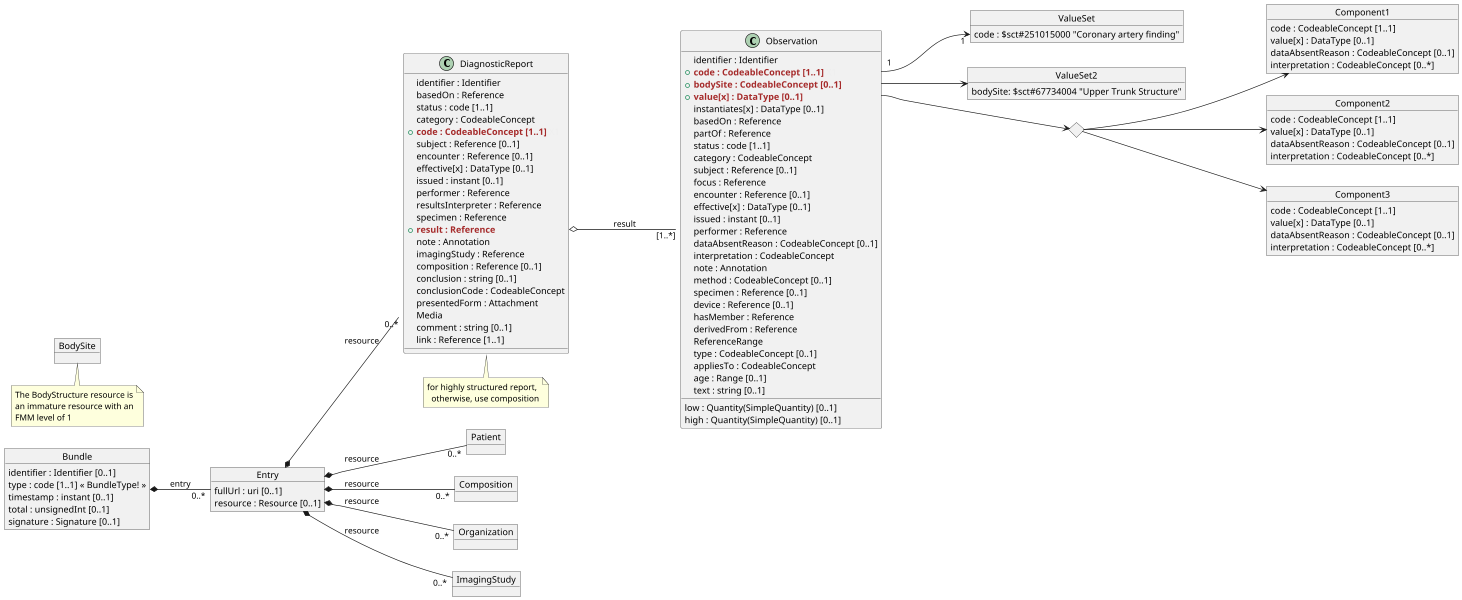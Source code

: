 @startuml PERT
'https://plantuml.com/object-diagram

scale 600 height
hide @unlinked

left to right direction

object Bundle {
    identifier : Identifier [0..1]
    type : code [1..1] « BundleType! »
    timestamp : instant [0..1]
    total : unsignedInt [0..1]
    signature : Signature [0..1]
}

object Entry {
    fullUrl : uri [0..1]
    resource : Resource [0..1]
}

Bundle *--"0..*" Entry : entry

object Patient {
}

object Composition {
}

object Organization {
}

object ImagingStudy {
}

Entry *--"0..*" Patient : resource
Entry *--"0..*" Composition : resource
Entry *--"0..*" Organization : resource
Entry *--"0..*" ImagingStudy : resource
Entry *--"0..*" DiagnosticReport : resource

object DiagnosticReport {
    identifier : Identifier
    basedOn : Reference
    status : code [1..1]
    category : CodeableConcept
  + <b><color brown>code : CodeableConcept [1..1]</color></b> <color #eee>X1</color>
    subject : Reference [0..1]
    encounter : Reference [0..1]
    effective[x] : DataType [0..1]
    issued : instant [0..1]
    performer : Reference
    resultsInterpreter : Reference
    specimen : Reference
  + <b><color brown>result : Reference</color></b>
    note : Annotation
    imagingStudy : Reference
    composition : Reference [0..1]
    conclusion : string [0..1]
    conclusionCode : CodeableConcept
    presentedForm : Attachment
    Media
    comment : string [0..1]
    link : Reference [1..1]
}
note bottom
  for highly structured report,
    otherwise, use composition
end note

'DiagnosticReport::basedOn -- Procedure
DiagnosticReport::result o--- "[1..*]" Observation : result

object ImagingStudy{

}


object Observation{
    identifier : Identifier
  +  <b><color brown>code : CodeableConcept [1..1]</color></b> <color #eee>X1</color>
  +  <b><color brown>bodySite : CodeableConcept [0..1]</color></b>
  +  <b><color brown>value[x] : DataType [0..1]</color></b>
    instantiates[x] : DataType [0..1]
    basedOn : Reference
    partOf : Reference
    status : code [1..1]
    category : CodeableConcept
    subject : Reference [0..1]
    focus : Reference
    encounter : Reference [0..1]
    effective[x] : DataType [0..1]
    issued : instant [0..1]
    performer : Reference
    dataAbsentReason : CodeableConcept [0..1]
    interpretation : CodeableConcept
    note : Annotation
    method : CodeableConcept [0..1]
    specimen : Reference [0..1]
    device : Reference [0..1]
    hasMember : Reference
    derivedFrom : Reference
    ReferenceRange
    low : Quantity(SimpleQuantity) [0..1]
    high : Quantity(SimpleQuantity) [0..1]
    type : CodeableConcept [0..1]
    appliesTo : CodeableConcept
    age : Range [0..1]
    text : string [0..1]
}

object BodySite {

}

note bottom
  The BodyStructure resource is
  an immature resource with an
  FMM level of 1
end note

object Component1 {
    code : CodeableConcept [1..1]
    value[x] : DataType [0..1]
    dataAbsentReason : CodeableConcept [0..1]
    interpretation : CodeableConcept [0..*]
}

object Component2 {
    code : CodeableConcept [1..1]
    value[x] : DataType [0..1]
    dataAbsentReason : CodeableConcept [0..1]
    interpretation : CodeableConcept [0..*]
}

object Component3 {
    code : CodeableConcept [1..1]
    value[x] : DataType [0..1]
    dataAbsentReason : CodeableConcept [0..1]
    interpretation : CodeableConcept [0..*]
}

object ValueSet {
    code : $sct#251015000 "Coronary artery finding"
}

<> d1

object ValueSet2{
    bodySite: $sct#67734004 "Upper Trunk Structure"
}

Observation::X1 "1" ---> "1" ValueSet::code
Observation::bodySite ---> ValueSet2
Observation::value ---> d1
d1 ---> Component1
d1 ---> Component2
d1 ---> Component3

@enduml

